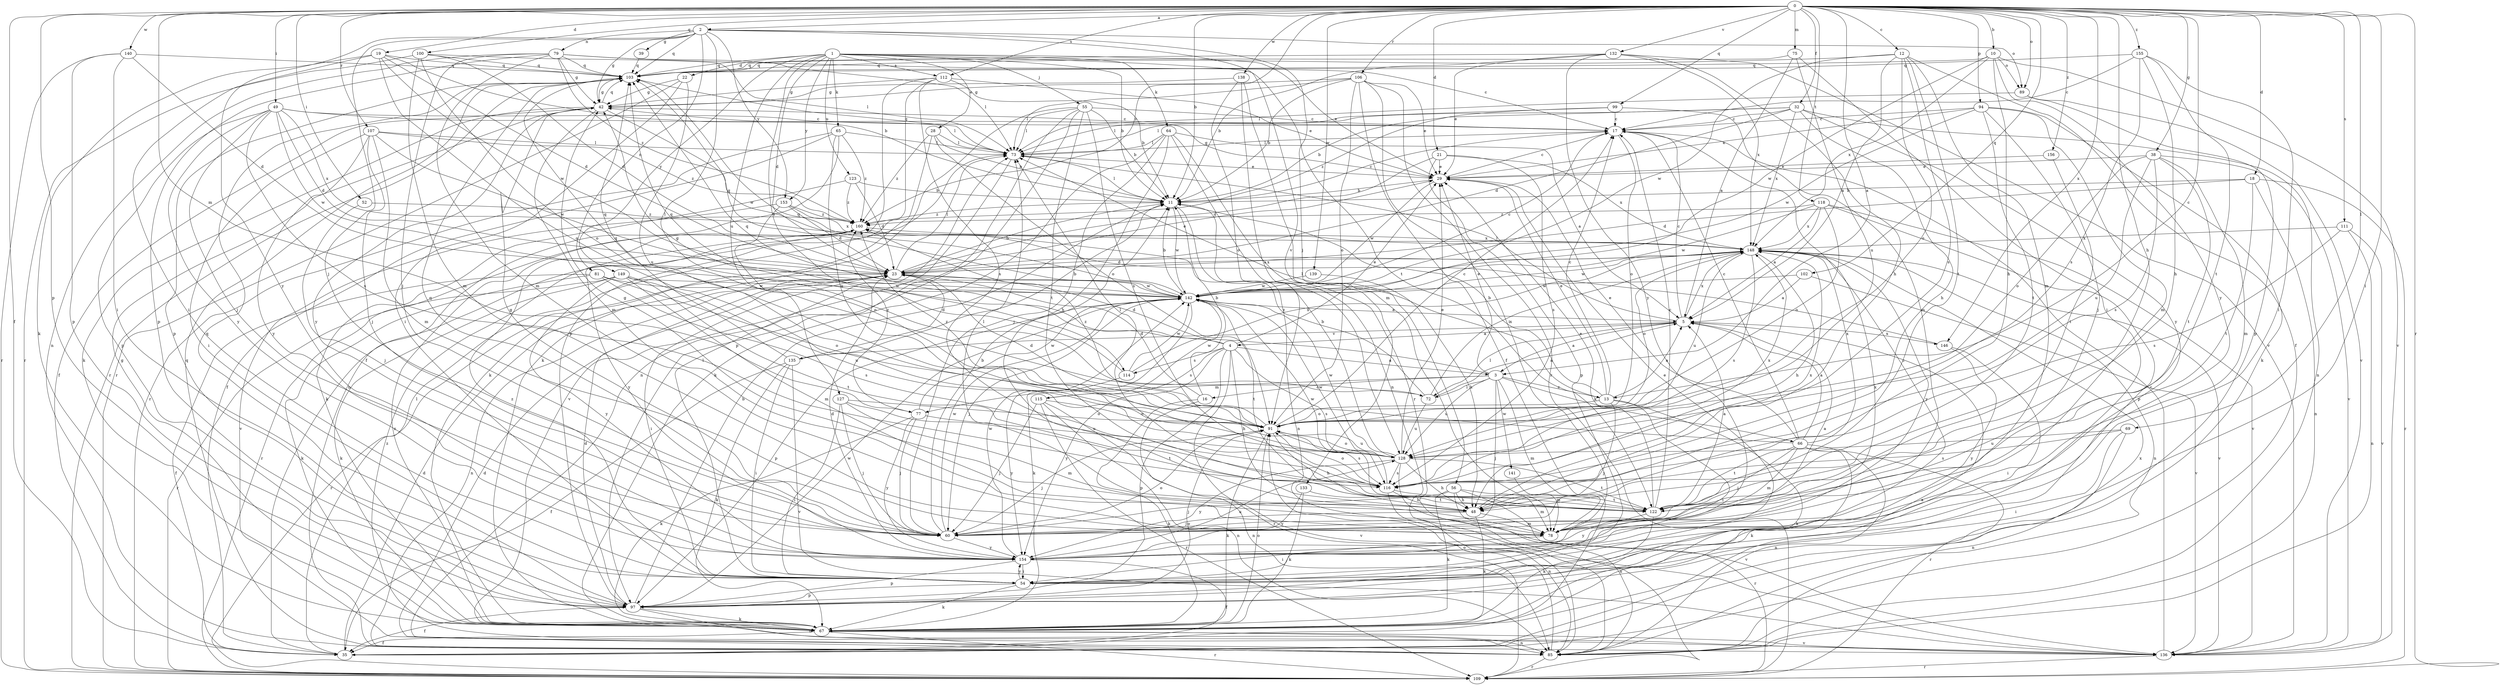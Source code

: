 strict digraph  {
0;
1;
2;
3;
4;
5;
10;
11;
12;
13;
16;
17;
18;
19;
21;
22;
23;
28;
29;
32;
35;
38;
39;
42;
48;
49;
52;
54;
55;
56;
60;
64;
65;
66;
67;
69;
72;
73;
75;
77;
78;
79;
81;
85;
89;
91;
94;
97;
99;
100;
102;
103;
106;
107;
109;
111;
112;
114;
115;
116;
118;
122;
123;
127;
128;
132;
133;
135;
136;
138;
139;
140;
141;
142;
146;
148;
149;
153;
154;
155;
156;
160;
0 -> 2  [label=a];
0 -> 3  [label=a];
0 -> 10  [label=b];
0 -> 11  [label=b];
0 -> 12  [label=c];
0 -> 13  [label=c];
0 -> 18  [label=d];
0 -> 19  [label=d];
0 -> 21  [label=d];
0 -> 32  [label=f];
0 -> 35  [label=f];
0 -> 38  [label=g];
0 -> 48  [label=h];
0 -> 49  [label=i];
0 -> 52  [label=i];
0 -> 54  [label=i];
0 -> 69  [label=l];
0 -> 75  [label=m];
0 -> 77  [label=m];
0 -> 89  [label=o];
0 -> 94  [label=p];
0 -> 97  [label=p];
0 -> 99  [label=q];
0 -> 100  [label=q];
0 -> 102  [label=q];
0 -> 106  [label=r];
0 -> 107  [label=r];
0 -> 109  [label=r];
0 -> 111  [label=s];
0 -> 112  [label=s];
0 -> 118  [label=t];
0 -> 132  [label=v];
0 -> 138  [label=w];
0 -> 139  [label=w];
0 -> 140  [label=w];
0 -> 146  [label=x];
0 -> 155  [label=z];
0 -> 156  [label=z];
0 -> 160  [label=z];
1 -> 11  [label=b];
1 -> 22  [label=d];
1 -> 23  [label=d];
1 -> 28  [label=e];
1 -> 29  [label=e];
1 -> 55  [label=j];
1 -> 64  [label=k];
1 -> 65  [label=k];
1 -> 103  [label=q];
1 -> 112  [label=s];
1 -> 114  [label=s];
1 -> 122  [label=t];
1 -> 123  [label=u];
1 -> 127  [label=u];
1 -> 149  [label=y];
1 -> 153  [label=y];
2 -> 39  [label=g];
2 -> 42  [label=g];
2 -> 56  [label=j];
2 -> 60  [label=j];
2 -> 72  [label=l];
2 -> 79  [label=n];
2 -> 81  [label=n];
2 -> 89  [label=o];
2 -> 103  [label=q];
2 -> 133  [label=v];
2 -> 153  [label=y];
2 -> 154  [label=y];
3 -> 13  [label=c];
3 -> 16  [label=c];
3 -> 29  [label=e];
3 -> 60  [label=j];
3 -> 66  [label=k];
3 -> 72  [label=l];
3 -> 77  [label=m];
3 -> 78  [label=m];
3 -> 103  [label=q];
3 -> 128  [label=u];
3 -> 141  [label=w];
4 -> 3  [label=a];
4 -> 23  [label=d];
4 -> 29  [label=e];
4 -> 48  [label=h];
4 -> 97  [label=p];
4 -> 103  [label=q];
4 -> 109  [label=r];
4 -> 114  [label=s];
4 -> 115  [label=s];
4 -> 116  [label=s];
4 -> 154  [label=y];
5 -> 3  [label=a];
5 -> 4  [label=a];
5 -> 17  [label=c];
5 -> 72  [label=l];
5 -> 73  [label=l];
5 -> 135  [label=v];
5 -> 146  [label=x];
5 -> 148  [label=x];
10 -> 48  [label=h];
10 -> 89  [label=o];
10 -> 103  [label=q];
10 -> 136  [label=v];
10 -> 142  [label=w];
10 -> 148  [label=x];
10 -> 154  [label=y];
11 -> 17  [label=c];
11 -> 73  [label=l];
11 -> 85  [label=n];
11 -> 142  [label=w];
11 -> 160  [label=z];
12 -> 5  [label=a];
12 -> 35  [label=f];
12 -> 78  [label=m];
12 -> 91  [label=o];
12 -> 103  [label=q];
12 -> 116  [label=s];
12 -> 122  [label=t];
12 -> 142  [label=w];
13 -> 5  [label=a];
13 -> 11  [label=b];
13 -> 17  [label=c];
13 -> 29  [label=e];
13 -> 54  [label=i];
13 -> 60  [label=j];
13 -> 67  [label=k];
13 -> 73  [label=l];
13 -> 91  [label=o];
16 -> 11  [label=b];
16 -> 23  [label=d];
16 -> 67  [label=k];
16 -> 85  [label=n];
17 -> 73  [label=l];
17 -> 91  [label=o];
18 -> 11  [label=b];
18 -> 23  [label=d];
18 -> 85  [label=n];
18 -> 109  [label=r];
18 -> 122  [label=t];
19 -> 11  [label=b];
19 -> 23  [label=d];
19 -> 54  [label=i];
19 -> 67  [label=k];
19 -> 91  [label=o];
19 -> 103  [label=q];
19 -> 142  [label=w];
21 -> 23  [label=d];
21 -> 29  [label=e];
21 -> 97  [label=p];
21 -> 116  [label=s];
21 -> 148  [label=x];
22 -> 42  [label=g];
22 -> 54  [label=i];
22 -> 109  [label=r];
22 -> 128  [label=u];
23 -> 11  [label=b];
23 -> 29  [label=e];
23 -> 54  [label=i];
23 -> 73  [label=l];
23 -> 85  [label=n];
23 -> 109  [label=r];
23 -> 142  [label=w];
23 -> 148  [label=x];
28 -> 11  [label=b];
28 -> 67  [label=k];
28 -> 73  [label=l];
28 -> 91  [label=o];
28 -> 160  [label=z];
29 -> 11  [label=b];
29 -> 17  [label=c];
29 -> 42  [label=g];
29 -> 142  [label=w];
32 -> 11  [label=b];
32 -> 17  [label=c];
32 -> 23  [label=d];
32 -> 48  [label=h];
32 -> 73  [label=l];
32 -> 85  [label=n];
32 -> 148  [label=x];
32 -> 154  [label=y];
35 -> 5  [label=a];
35 -> 23  [label=d];
35 -> 73  [label=l];
35 -> 148  [label=x];
38 -> 29  [label=e];
38 -> 78  [label=m];
38 -> 91  [label=o];
38 -> 116  [label=s];
38 -> 122  [label=t];
38 -> 128  [label=u];
38 -> 136  [label=v];
39 -> 103  [label=q];
42 -> 17  [label=c];
42 -> 35  [label=f];
42 -> 67  [label=k];
42 -> 78  [label=m];
42 -> 103  [label=q];
42 -> 142  [label=w];
42 -> 154  [label=y];
48 -> 42  [label=g];
48 -> 60  [label=j];
48 -> 67  [label=k];
48 -> 73  [label=l];
48 -> 78  [label=m];
48 -> 148  [label=x];
49 -> 17  [label=c];
49 -> 23  [label=d];
49 -> 60  [label=j];
49 -> 73  [label=l];
49 -> 97  [label=p];
49 -> 116  [label=s];
49 -> 142  [label=w];
49 -> 148  [label=x];
49 -> 154  [label=y];
52 -> 60  [label=j];
52 -> 160  [label=z];
54 -> 29  [label=e];
54 -> 67  [label=k];
54 -> 73  [label=l];
54 -> 97  [label=p];
54 -> 154  [label=y];
54 -> 160  [label=z];
55 -> 11  [label=b];
55 -> 17  [label=c];
55 -> 67  [label=k];
55 -> 73  [label=l];
55 -> 85  [label=n];
55 -> 97  [label=p];
55 -> 116  [label=s];
55 -> 122  [label=t];
56 -> 48  [label=h];
56 -> 60  [label=j];
56 -> 67  [label=k];
56 -> 78  [label=m];
56 -> 85  [label=n];
56 -> 109  [label=r];
60 -> 11  [label=b];
60 -> 42  [label=g];
60 -> 91  [label=o];
60 -> 103  [label=q];
60 -> 142  [label=w];
60 -> 148  [label=x];
60 -> 154  [label=y];
64 -> 5  [label=a];
64 -> 48  [label=h];
64 -> 60  [label=j];
64 -> 67  [label=k];
64 -> 73  [label=l];
64 -> 85  [label=n];
64 -> 109  [label=r];
65 -> 35  [label=f];
65 -> 73  [label=l];
65 -> 85  [label=n];
65 -> 109  [label=r];
65 -> 128  [label=u];
65 -> 160  [label=z];
66 -> 5  [label=a];
66 -> 17  [label=c];
66 -> 29  [label=e];
66 -> 60  [label=j];
66 -> 67  [label=k];
66 -> 78  [label=m];
66 -> 85  [label=n];
66 -> 109  [label=r];
66 -> 122  [label=t];
66 -> 148  [label=x];
66 -> 160  [label=z];
67 -> 35  [label=f];
67 -> 42  [label=g];
67 -> 85  [label=n];
67 -> 91  [label=o];
67 -> 109  [label=r];
67 -> 136  [label=v];
67 -> 160  [label=z];
69 -> 54  [label=i];
69 -> 85  [label=n];
69 -> 116  [label=s];
69 -> 128  [label=u];
72 -> 5  [label=a];
72 -> 103  [label=q];
72 -> 128  [label=u];
72 -> 148  [label=x];
72 -> 160  [label=z];
73 -> 29  [label=e];
73 -> 103  [label=q];
73 -> 136  [label=v];
75 -> 5  [label=a];
75 -> 54  [label=i];
75 -> 103  [label=q];
75 -> 128  [label=u];
77 -> 60  [label=j];
77 -> 67  [label=k];
77 -> 128  [label=u];
77 -> 142  [label=w];
77 -> 154  [label=y];
77 -> 160  [label=z];
78 -> 5  [label=a];
78 -> 54  [label=i];
79 -> 17  [label=c];
79 -> 42  [label=g];
79 -> 60  [label=j];
79 -> 73  [label=l];
79 -> 78  [label=m];
79 -> 85  [label=n];
79 -> 97  [label=p];
79 -> 103  [label=q];
79 -> 160  [label=z];
81 -> 35  [label=f];
81 -> 67  [label=k];
81 -> 91  [label=o];
81 -> 116  [label=s];
81 -> 142  [label=w];
85 -> 23  [label=d];
85 -> 91  [label=o];
85 -> 103  [label=q];
85 -> 109  [label=r];
89 -> 73  [label=l];
89 -> 97  [label=p];
89 -> 136  [label=v];
91 -> 17  [label=c];
91 -> 23  [label=d];
91 -> 48  [label=h];
91 -> 60  [label=j];
91 -> 67  [label=k];
91 -> 116  [label=s];
91 -> 128  [label=u];
91 -> 160  [label=z];
94 -> 17  [label=c];
94 -> 29  [label=e];
94 -> 60  [label=j];
94 -> 67  [label=k];
94 -> 78  [label=m];
94 -> 122  [label=t];
94 -> 142  [label=w];
97 -> 11  [label=b];
97 -> 17  [label=c];
97 -> 23  [label=d];
97 -> 35  [label=f];
97 -> 67  [label=k];
97 -> 85  [label=n];
97 -> 91  [label=o];
97 -> 103  [label=q];
97 -> 142  [label=w];
99 -> 17  [label=c];
99 -> 73  [label=l];
99 -> 78  [label=m];
99 -> 160  [label=z];
100 -> 23  [label=d];
100 -> 73  [label=l];
100 -> 78  [label=m];
100 -> 91  [label=o];
100 -> 103  [label=q];
100 -> 109  [label=r];
102 -> 5  [label=a];
102 -> 136  [label=v];
102 -> 142  [label=w];
103 -> 42  [label=g];
103 -> 97  [label=p];
103 -> 109  [label=r];
106 -> 11  [label=b];
106 -> 29  [label=e];
106 -> 35  [label=f];
106 -> 42  [label=g];
106 -> 54  [label=i];
106 -> 73  [label=l];
106 -> 91  [label=o];
106 -> 109  [label=r];
107 -> 54  [label=i];
107 -> 60  [label=j];
107 -> 73  [label=l];
107 -> 78  [label=m];
107 -> 142  [label=w];
107 -> 154  [label=y];
107 -> 160  [label=z];
111 -> 85  [label=n];
111 -> 116  [label=s];
111 -> 136  [label=v];
111 -> 148  [label=x];
112 -> 11  [label=b];
112 -> 29  [label=e];
112 -> 35  [label=f];
112 -> 42  [label=g];
112 -> 97  [label=p];
112 -> 116  [label=s];
114 -> 42  [label=g];
114 -> 142  [label=w];
114 -> 148  [label=x];
114 -> 154  [label=y];
115 -> 60  [label=j];
115 -> 85  [label=n];
115 -> 91  [label=o];
115 -> 109  [label=r];
115 -> 136  [label=v];
115 -> 142  [label=w];
116 -> 48  [label=h];
116 -> 73  [label=l];
116 -> 85  [label=n];
116 -> 91  [label=o];
116 -> 122  [label=t];
116 -> 142  [label=w];
116 -> 148  [label=x];
118 -> 5  [label=a];
118 -> 91  [label=o];
118 -> 97  [label=p];
118 -> 136  [label=v];
118 -> 142  [label=w];
118 -> 148  [label=x];
118 -> 160  [label=z];
122 -> 5  [label=a];
122 -> 17  [label=c];
122 -> 29  [label=e];
122 -> 67  [label=k];
122 -> 142  [label=w];
122 -> 154  [label=y];
123 -> 11  [label=b];
123 -> 23  [label=d];
123 -> 67  [label=k];
123 -> 160  [label=z];
127 -> 54  [label=i];
127 -> 60  [label=j];
127 -> 78  [label=m];
127 -> 91  [label=o];
127 -> 122  [label=t];
128 -> 11  [label=b];
128 -> 29  [label=e];
128 -> 48  [label=h];
128 -> 91  [label=o];
128 -> 116  [label=s];
128 -> 122  [label=t];
128 -> 136  [label=v];
128 -> 142  [label=w];
128 -> 154  [label=y];
132 -> 11  [label=b];
132 -> 29  [label=e];
132 -> 48  [label=h];
132 -> 103  [label=q];
132 -> 136  [label=v];
132 -> 148  [label=x];
132 -> 154  [label=y];
133 -> 67  [label=k];
133 -> 122  [label=t];
133 -> 154  [label=y];
135 -> 11  [label=b];
135 -> 23  [label=d];
135 -> 35  [label=f];
135 -> 54  [label=i];
135 -> 67  [label=k];
135 -> 103  [label=q];
135 -> 136  [label=v];
136 -> 17  [label=c];
136 -> 109  [label=r];
136 -> 160  [label=z];
138 -> 42  [label=g];
138 -> 78  [label=m];
138 -> 91  [label=o];
138 -> 128  [label=u];
139 -> 48  [label=h];
139 -> 142  [label=w];
140 -> 23  [label=d];
140 -> 54  [label=i];
140 -> 97  [label=p];
140 -> 103  [label=q];
140 -> 109  [label=r];
141 -> 78  [label=m];
142 -> 5  [label=a];
142 -> 11  [label=b];
142 -> 17  [label=c];
142 -> 60  [label=j];
142 -> 67  [label=k];
142 -> 97  [label=p];
142 -> 103  [label=q];
142 -> 122  [label=t];
146 -> 54  [label=i];
146 -> 103  [label=q];
146 -> 154  [label=y];
148 -> 23  [label=d];
148 -> 48  [label=h];
148 -> 85  [label=n];
148 -> 91  [label=o];
148 -> 116  [label=s];
148 -> 128  [label=u];
148 -> 136  [label=v];
148 -> 142  [label=w];
148 -> 154  [label=y];
149 -> 67  [label=k];
149 -> 78  [label=m];
149 -> 109  [label=r];
149 -> 122  [label=t];
149 -> 128  [label=u];
149 -> 142  [label=w];
149 -> 154  [label=y];
153 -> 23  [label=d];
153 -> 91  [label=o];
153 -> 136  [label=v];
153 -> 148  [label=x];
153 -> 160  [label=z];
154 -> 23  [label=d];
154 -> 35  [label=f];
154 -> 54  [label=i];
154 -> 97  [label=p];
154 -> 128  [label=u];
154 -> 142  [label=w];
155 -> 17  [label=c];
155 -> 48  [label=h];
155 -> 54  [label=i];
155 -> 103  [label=q];
155 -> 116  [label=s];
155 -> 122  [label=t];
156 -> 29  [label=e];
156 -> 122  [label=t];
160 -> 109  [label=r];
160 -> 148  [label=x];
160 -> 154  [label=y];
}
